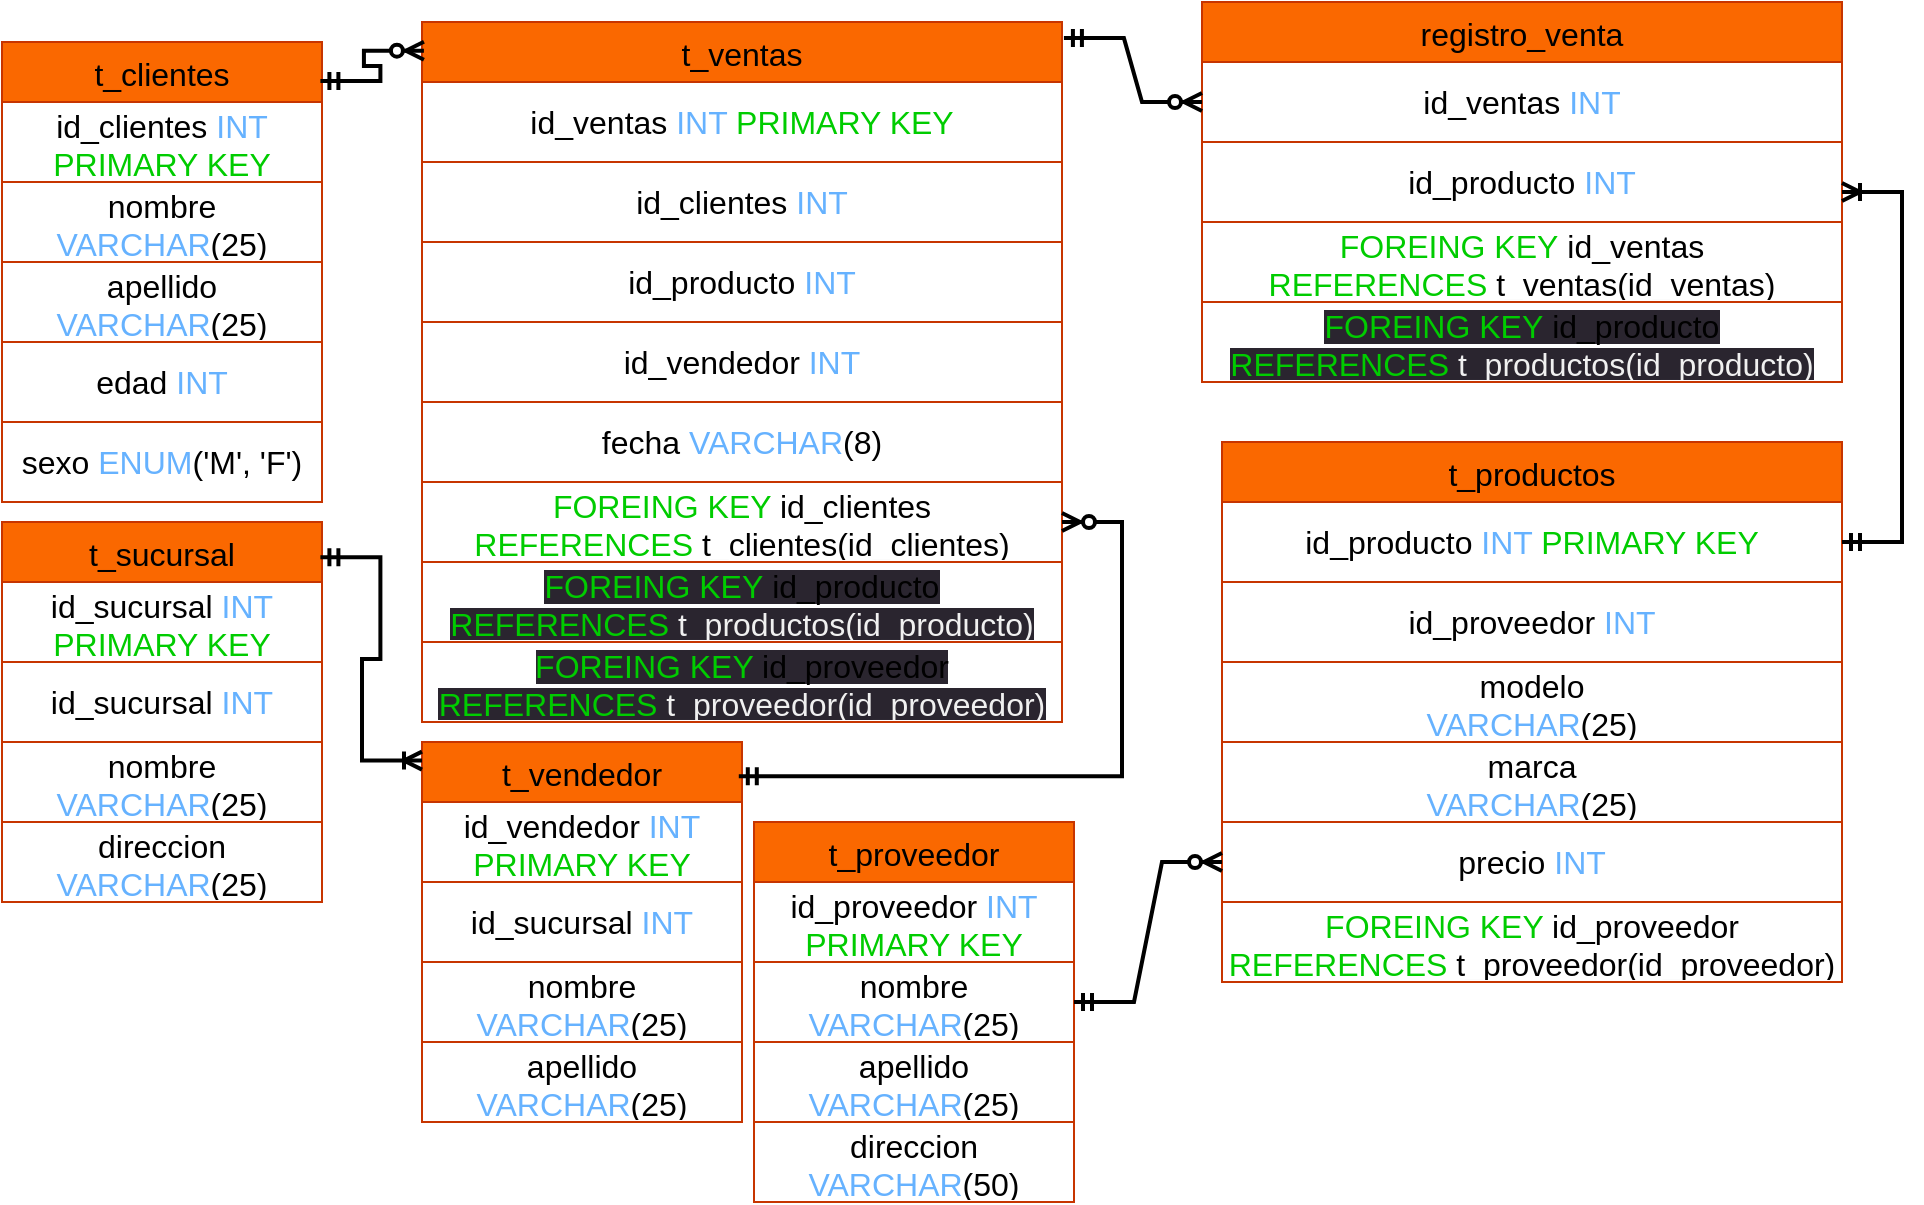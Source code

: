 <mxfile version="21.6.5" type="device">
  <diagram id="C5RBs43oDa-KdzZeNtuy" name="Page-1">
    <mxGraphModel dx="1581" dy="668" grid="1" gridSize="10" guides="1" tooltips="1" connect="1" arrows="1" fold="1" page="1" pageScale="1" pageWidth="827" pageHeight="1169" math="0" shadow="0">
      <root>
        <mxCell id="WIyWlLk6GJQsqaUBKTNV-0" />
        <mxCell id="WIyWlLk6GJQsqaUBKTNV-1" parent="WIyWlLk6GJQsqaUBKTNV-0" />
        <mxCell id="FFG-9zu-kIKW7vbASVf5-0" value="t_clientes" style="shape=table;startSize=30;container=1;collapsible=0;childLayout=tableLayout;fontSize=16;fillColor=#fa6800;fontColor=#000000;strokeColor=#C73500;fillStyle=auto;" parent="WIyWlLk6GJQsqaUBKTNV-1" vertex="1">
          <mxGeometry x="380" y="80" width="160" height="230" as="geometry" />
        </mxCell>
        <mxCell id="FFG-9zu-kIKW7vbASVf5-1" value="" style="shape=tableRow;horizontal=0;startSize=0;swimlaneHead=0;swimlaneBody=0;strokeColor=inherit;top=0;left=0;bottom=0;right=0;collapsible=0;dropTarget=0;fillColor=none;points=[[0,0.5],[1,0.5]];portConstraint=eastwest;fontSize=16;" parent="FFG-9zu-kIKW7vbASVf5-0" vertex="1">
          <mxGeometry y="30" width="160" height="40" as="geometry" />
        </mxCell>
        <mxCell id="FFG-9zu-kIKW7vbASVf5-2" value="id_clientes &lt;font color=&quot;#66b2ff&quot;&gt;INT &lt;/font&gt;&lt;font color=&quot;#00cc00&quot;&gt;PRIMARY KEY&lt;/font&gt;" style="shape=partialRectangle;html=1;whiteSpace=wrap;connectable=0;strokeColor=inherit;overflow=hidden;fillColor=none;top=0;left=0;bottom=0;right=0;pointerEvents=1;fontSize=16;" parent="FFG-9zu-kIKW7vbASVf5-1" vertex="1">
          <mxGeometry width="160" height="40" as="geometry">
            <mxRectangle width="160" height="40" as="alternateBounds" />
          </mxGeometry>
        </mxCell>
        <mxCell id="FFG-9zu-kIKW7vbASVf5-3" value="" style="shape=tableRow;horizontal=0;startSize=0;swimlaneHead=0;swimlaneBody=0;strokeColor=inherit;top=0;left=0;bottom=0;right=0;collapsible=0;dropTarget=0;fillColor=none;points=[[0,0.5],[1,0.5]];portConstraint=eastwest;fontSize=16;" parent="FFG-9zu-kIKW7vbASVf5-0" vertex="1">
          <mxGeometry y="70" width="160" height="40" as="geometry" />
        </mxCell>
        <mxCell id="FFG-9zu-kIKW7vbASVf5-4" value="nombre&lt;font color=&quot;#66b2ff&quot;&gt; VARCHAR&lt;/font&gt;(25)" style="shape=partialRectangle;html=1;whiteSpace=wrap;connectable=0;strokeColor=inherit;overflow=hidden;fillColor=none;top=0;left=0;bottom=0;right=0;pointerEvents=1;fontSize=16;" parent="FFG-9zu-kIKW7vbASVf5-3" vertex="1">
          <mxGeometry width="160" height="40" as="geometry">
            <mxRectangle width="160" height="40" as="alternateBounds" />
          </mxGeometry>
        </mxCell>
        <mxCell id="FFG-9zu-kIKW7vbASVf5-5" value="" style="shape=tableRow;horizontal=0;startSize=0;swimlaneHead=0;swimlaneBody=0;strokeColor=inherit;top=0;left=0;bottom=0;right=0;collapsible=0;dropTarget=0;fillColor=none;points=[[0,0.5],[1,0.5]];portConstraint=eastwest;fontSize=16;" parent="FFG-9zu-kIKW7vbASVf5-0" vertex="1">
          <mxGeometry y="110" width="160" height="40" as="geometry" />
        </mxCell>
        <mxCell id="FFG-9zu-kIKW7vbASVf5-6" value="apellido&lt;font color=&quot;#66b2ff&quot;&gt; VARCHAR&lt;/font&gt;(25)" style="shape=partialRectangle;html=1;whiteSpace=wrap;connectable=0;strokeColor=inherit;overflow=hidden;fillColor=none;top=0;left=0;bottom=0;right=0;pointerEvents=1;fontSize=16;" parent="FFG-9zu-kIKW7vbASVf5-5" vertex="1">
          <mxGeometry width="160" height="40" as="geometry">
            <mxRectangle width="160" height="40" as="alternateBounds" />
          </mxGeometry>
        </mxCell>
        <mxCell id="FFG-9zu-kIKW7vbASVf5-7" value="" style="shape=tableRow;horizontal=0;startSize=0;swimlaneHead=0;swimlaneBody=0;strokeColor=inherit;top=0;left=0;bottom=0;right=0;collapsible=0;dropTarget=0;fillColor=none;points=[[0,0.5],[1,0.5]];portConstraint=eastwest;fontSize=16;" parent="FFG-9zu-kIKW7vbASVf5-0" vertex="1">
          <mxGeometry y="150" width="160" height="40" as="geometry" />
        </mxCell>
        <mxCell id="FFG-9zu-kIKW7vbASVf5-8" value="edad&amp;nbsp;&lt;font color=&quot;#66b2ff&quot;&gt;INT&lt;/font&gt;" style="shape=partialRectangle;html=1;whiteSpace=wrap;connectable=0;strokeColor=inherit;overflow=hidden;fillColor=none;top=0;left=0;bottom=0;right=0;pointerEvents=1;fontSize=16;" parent="FFG-9zu-kIKW7vbASVf5-7" vertex="1">
          <mxGeometry width="160" height="40" as="geometry">
            <mxRectangle width="160" height="40" as="alternateBounds" />
          </mxGeometry>
        </mxCell>
        <mxCell id="FFG-9zu-kIKW7vbASVf5-9" value="" style="shape=tableRow;horizontal=0;startSize=0;swimlaneHead=0;swimlaneBody=0;strokeColor=inherit;top=0;left=0;bottom=0;right=0;collapsible=0;dropTarget=0;fillColor=none;points=[[0,0.5],[1,0.5]];portConstraint=eastwest;fontSize=16;" parent="FFG-9zu-kIKW7vbASVf5-0" vertex="1">
          <mxGeometry y="190" width="160" height="40" as="geometry" />
        </mxCell>
        <mxCell id="FFG-9zu-kIKW7vbASVf5-10" value="sexo &lt;font color=&quot;#66b2ff&quot;&gt;ENUM&lt;/font&gt;(&#39;M&#39;, &#39;F&#39;)" style="shape=partialRectangle;html=1;whiteSpace=wrap;connectable=0;strokeColor=inherit;overflow=hidden;fillColor=none;top=0;left=0;bottom=0;right=0;pointerEvents=1;fontSize=16;" parent="FFG-9zu-kIKW7vbASVf5-9" vertex="1">
          <mxGeometry width="160" height="40" as="geometry">
            <mxRectangle width="160" height="40" as="alternateBounds" />
          </mxGeometry>
        </mxCell>
        <mxCell id="FkH5a6LWqCC0ysjMdOOF-0" value="t_ventas" style="shape=table;startSize=30;container=1;collapsible=0;childLayout=tableLayout;fontSize=16;fillColor=#fa6800;fontColor=#000000;strokeColor=#C73500;fillStyle=auto;" vertex="1" parent="WIyWlLk6GJQsqaUBKTNV-1">
          <mxGeometry x="590" y="70" width="320" height="350" as="geometry" />
        </mxCell>
        <mxCell id="FkH5a6LWqCC0ysjMdOOF-1" value="" style="shape=tableRow;horizontal=0;startSize=0;swimlaneHead=0;swimlaneBody=0;strokeColor=inherit;top=0;left=0;bottom=0;right=0;collapsible=0;dropTarget=0;fillColor=none;points=[[0,0.5],[1,0.5]];portConstraint=eastwest;fontSize=16;" vertex="1" parent="FkH5a6LWqCC0ysjMdOOF-0">
          <mxGeometry y="30" width="320" height="40" as="geometry" />
        </mxCell>
        <mxCell id="FkH5a6LWqCC0ysjMdOOF-2" value="id_ventas&amp;nbsp;&lt;font color=&quot;#66b2ff&quot;&gt;INT &lt;/font&gt;&lt;font color=&quot;#00cc00&quot;&gt;PRIMARY KEY&lt;/font&gt;" style="shape=partialRectangle;html=1;whiteSpace=wrap;connectable=0;strokeColor=inherit;overflow=hidden;fillColor=none;top=0;left=0;bottom=0;right=0;pointerEvents=1;fontSize=16;" vertex="1" parent="FkH5a6LWqCC0ysjMdOOF-1">
          <mxGeometry width="320" height="40" as="geometry">
            <mxRectangle width="320" height="40" as="alternateBounds" />
          </mxGeometry>
        </mxCell>
        <mxCell id="FkH5a6LWqCC0ysjMdOOF-3" value="" style="shape=tableRow;horizontal=0;startSize=0;swimlaneHead=0;swimlaneBody=0;strokeColor=inherit;top=0;left=0;bottom=0;right=0;collapsible=0;dropTarget=0;fillColor=none;points=[[0,0.5],[1,0.5]];portConstraint=eastwest;fontSize=16;" vertex="1" parent="FkH5a6LWqCC0ysjMdOOF-0">
          <mxGeometry y="70" width="320" height="40" as="geometry" />
        </mxCell>
        <mxCell id="FkH5a6LWqCC0ysjMdOOF-4" value="id_clientes&amp;nbsp;&lt;font color=&quot;#66b2ff&quot;&gt;INT&lt;/font&gt;" style="shape=partialRectangle;html=1;whiteSpace=wrap;connectable=0;strokeColor=inherit;overflow=hidden;fillColor=none;top=0;left=0;bottom=0;right=0;pointerEvents=1;fontSize=16;" vertex="1" parent="FkH5a6LWqCC0ysjMdOOF-3">
          <mxGeometry width="320" height="40" as="geometry">
            <mxRectangle width="320" height="40" as="alternateBounds" />
          </mxGeometry>
        </mxCell>
        <mxCell id="FkH5a6LWqCC0ysjMdOOF-5" value="" style="shape=tableRow;horizontal=0;startSize=0;swimlaneHead=0;swimlaneBody=0;strokeColor=inherit;top=0;left=0;bottom=0;right=0;collapsible=0;dropTarget=0;fillColor=none;points=[[0,0.5],[1,0.5]];portConstraint=eastwest;fontSize=16;" vertex="1" parent="FkH5a6LWqCC0ysjMdOOF-0">
          <mxGeometry y="110" width="320" height="40" as="geometry" />
        </mxCell>
        <mxCell id="FkH5a6LWqCC0ysjMdOOF-6" value="id_producto&amp;nbsp;&lt;font color=&quot;#66b2ff&quot;&gt;INT&lt;/font&gt;" style="shape=partialRectangle;html=1;whiteSpace=wrap;connectable=0;strokeColor=inherit;overflow=hidden;fillColor=none;top=0;left=0;bottom=0;right=0;pointerEvents=1;fontSize=16;" vertex="1" parent="FkH5a6LWqCC0ysjMdOOF-5">
          <mxGeometry width="320" height="40" as="geometry">
            <mxRectangle width="320" height="40" as="alternateBounds" />
          </mxGeometry>
        </mxCell>
        <mxCell id="FkH5a6LWqCC0ysjMdOOF-7" value="" style="shape=tableRow;horizontal=0;startSize=0;swimlaneHead=0;swimlaneBody=0;strokeColor=inherit;top=0;left=0;bottom=0;right=0;collapsible=0;dropTarget=0;fillColor=none;points=[[0,0.5],[1,0.5]];portConstraint=eastwest;fontSize=16;" vertex="1" parent="FkH5a6LWqCC0ysjMdOOF-0">
          <mxGeometry y="150" width="320" height="40" as="geometry" />
        </mxCell>
        <mxCell id="FkH5a6LWqCC0ysjMdOOF-8" value="id_vendedor&amp;nbsp;&lt;font color=&quot;#66b2ff&quot;&gt;INT&lt;/font&gt;" style="shape=partialRectangle;html=1;whiteSpace=wrap;connectable=0;strokeColor=inherit;overflow=hidden;fillColor=none;top=0;left=0;bottom=0;right=0;pointerEvents=1;fontSize=16;" vertex="1" parent="FkH5a6LWqCC0ysjMdOOF-7">
          <mxGeometry width="320" height="40" as="geometry">
            <mxRectangle width="320" height="40" as="alternateBounds" />
          </mxGeometry>
        </mxCell>
        <mxCell id="FkH5a6LWqCC0ysjMdOOF-9" value="" style="shape=tableRow;horizontal=0;startSize=0;swimlaneHead=0;swimlaneBody=0;strokeColor=inherit;top=0;left=0;bottom=0;right=0;collapsible=0;dropTarget=0;fillColor=none;points=[[0,0.5],[1,0.5]];portConstraint=eastwest;fontSize=16;" vertex="1" parent="FkH5a6LWqCC0ysjMdOOF-0">
          <mxGeometry y="190" width="320" height="40" as="geometry" />
        </mxCell>
        <mxCell id="FkH5a6LWqCC0ysjMdOOF-10" value="fecha &lt;font color=&quot;#66b2ff&quot;&gt;VARCHAR&lt;/font&gt;(8)" style="shape=partialRectangle;html=1;whiteSpace=wrap;connectable=0;strokeColor=inherit;overflow=hidden;fillColor=none;top=0;left=0;bottom=0;right=0;pointerEvents=1;fontSize=16;" vertex="1" parent="FkH5a6LWqCC0ysjMdOOF-9">
          <mxGeometry width="320" height="40" as="geometry">
            <mxRectangle width="320" height="40" as="alternateBounds" />
          </mxGeometry>
        </mxCell>
        <mxCell id="FkH5a6LWqCC0ysjMdOOF-39" style="shape=tableRow;horizontal=0;startSize=0;swimlaneHead=0;swimlaneBody=0;strokeColor=inherit;top=0;left=0;bottom=0;right=0;collapsible=0;dropTarget=0;fillColor=none;points=[[0,0.5],[1,0.5]];portConstraint=eastwest;fontSize=16;" vertex="1" parent="FkH5a6LWqCC0ysjMdOOF-0">
          <mxGeometry y="230" width="320" height="40" as="geometry" />
        </mxCell>
        <mxCell id="FkH5a6LWqCC0ysjMdOOF-40" value="&lt;font color=&quot;#00cc00&quot;&gt;FOREING KEY&lt;/font&gt; id_clientes&lt;br&gt;&lt;font color=&quot;#00cc00&quot;&gt;REFERENCES&lt;/font&gt; t_clientes(id_clientes)&lt;br&gt;&amp;nbsp;" style="shape=partialRectangle;html=1;whiteSpace=wrap;connectable=0;strokeColor=inherit;overflow=hidden;fillColor=none;top=0;left=0;bottom=0;right=0;pointerEvents=1;fontSize=16;" vertex="1" parent="FkH5a6LWqCC0ysjMdOOF-39">
          <mxGeometry width="320" height="40" as="geometry">
            <mxRectangle width="320" height="40" as="alternateBounds" />
          </mxGeometry>
        </mxCell>
        <mxCell id="FkH5a6LWqCC0ysjMdOOF-37" style="shape=tableRow;horizontal=0;startSize=0;swimlaneHead=0;swimlaneBody=0;strokeColor=inherit;top=0;left=0;bottom=0;right=0;collapsible=0;dropTarget=0;fillColor=none;points=[[0,0.5],[1,0.5]];portConstraint=eastwest;fontSize=16;" vertex="1" parent="FkH5a6LWqCC0ysjMdOOF-0">
          <mxGeometry y="270" width="320" height="40" as="geometry" />
        </mxCell>
        <mxCell id="FkH5a6LWqCC0ysjMdOOF-38" value="&lt;span style=&quot;font-family: Helvetica; font-size: 16px; font-style: normal; font-variant-ligatures: normal; font-variant-caps: normal; font-weight: 400; letter-spacing: normal; orphans: 2; text-align: center; text-indent: 0px; text-transform: none; widows: 2; word-spacing: 0px; -webkit-text-stroke-width: 0px; background-color: rgb(42, 37, 47); text-decoration-thickness: initial; text-decoration-style: initial; text-decoration-color: initial; float: none; display: inline !important;&quot;&gt;&lt;font color=&quot;#00cc00&quot;&gt;FOREING KEY&amp;nbsp;&lt;/font&gt;&lt;/span&gt;&lt;span style=&quot;font-family: Helvetica; font-size: 16px; font-style: normal; font-variant-ligatures: normal; font-variant-caps: normal; font-weight: 400; letter-spacing: normal; orphans: 2; text-align: center; text-indent: 0px; text-transform: none; widows: 2; word-spacing: 0px; -webkit-text-stroke-width: 0px; background-color: rgb(42, 37, 47); text-decoration-thickness: initial; text-decoration-style: initial; text-decoration-color: initial; float: none; display: inline !important;&quot;&gt;id_producto&lt;br&gt;&lt;/span&gt;&lt;span style=&quot;font-family: Helvetica; font-size: 16px; font-style: normal; font-variant-ligatures: normal; font-variant-caps: normal; font-weight: 400; letter-spacing: normal; orphans: 2; text-align: center; text-indent: 0px; text-transform: none; widows: 2; word-spacing: 0px; -webkit-text-stroke-width: 0px; background-color: rgb(42, 37, 47); text-decoration-thickness: initial; text-decoration-style: initial; text-decoration-color: initial; float: none; display: inline !important;&quot;&gt;&lt;font color=&quot;#00cc00&quot;&gt;REFERENCES&lt;/font&gt;&lt;/span&gt;&lt;span style=&quot;color: rgb(240, 240, 240); font-family: Helvetica; font-size: 16px; font-style: normal; font-variant-ligatures: normal; font-variant-caps: normal; font-weight: 400; letter-spacing: normal; orphans: 2; text-align: center; text-indent: 0px; text-transform: none; widows: 2; word-spacing: 0px; -webkit-text-stroke-width: 0px; background-color: rgb(42, 37, 47); text-decoration-thickness: initial; text-decoration-style: initial; text-decoration-color: initial; float: none; display: inline !important;&quot;&gt; t_productos(id_producto)&lt;/span&gt;" style="shape=partialRectangle;html=1;whiteSpace=wrap;connectable=0;strokeColor=inherit;overflow=hidden;fillColor=none;top=0;left=0;bottom=0;right=0;pointerEvents=1;fontSize=16;" vertex="1" parent="FkH5a6LWqCC0ysjMdOOF-37">
          <mxGeometry width="320" height="40" as="geometry">
            <mxRectangle width="320" height="40" as="alternateBounds" />
          </mxGeometry>
        </mxCell>
        <mxCell id="FkH5a6LWqCC0ysjMdOOF-35" style="shape=tableRow;horizontal=0;startSize=0;swimlaneHead=0;swimlaneBody=0;strokeColor=inherit;top=0;left=0;bottom=0;right=0;collapsible=0;dropTarget=0;fillColor=none;points=[[0,0.5],[1,0.5]];portConstraint=eastwest;fontSize=16;" vertex="1" parent="FkH5a6LWqCC0ysjMdOOF-0">
          <mxGeometry y="310" width="320" height="40" as="geometry" />
        </mxCell>
        <mxCell id="FkH5a6LWqCC0ysjMdOOF-36" value="&lt;span style=&quot;font-family: Helvetica; font-size: 16px; font-style: normal; font-variant-ligatures: normal; font-variant-caps: normal; font-weight: 400; letter-spacing: normal; orphans: 2; text-align: center; text-indent: 0px; text-transform: none; widows: 2; word-spacing: 0px; -webkit-text-stroke-width: 0px; background-color: rgb(42, 37, 47); text-decoration-thickness: initial; text-decoration-style: initial; text-decoration-color: initial; float: none; display: inline !important;&quot;&gt;&lt;font color=&quot;#00cc00&quot;&gt;FOREING KEY&lt;/font&gt;&lt;/span&gt;&lt;span style=&quot;font-family: Helvetica; font-size: 16px; font-style: normal; font-variant-ligatures: normal; font-variant-caps: normal; font-weight: 400; letter-spacing: normal; orphans: 2; text-align: center; text-indent: 0px; text-transform: none; widows: 2; word-spacing: 0px; -webkit-text-stroke-width: 0px; background-color: rgb(42, 37, 47); text-decoration-thickness: initial; text-decoration-style: initial; text-decoration-color: initial; float: none; display: inline !important;&quot;&gt; id_proveedor&lt;br&gt;&lt;/span&gt;&lt;span style=&quot;font-family: Helvetica; font-size: 16px; font-style: normal; font-variant-ligatures: normal; font-variant-caps: normal; font-weight: 400; letter-spacing: normal; orphans: 2; text-align: center; text-indent: 0px; text-transform: none; widows: 2; word-spacing: 0px; -webkit-text-stroke-width: 0px; background-color: rgb(42, 37, 47); text-decoration-thickness: initial; text-decoration-style: initial; text-decoration-color: initial; float: none; display: inline !important;&quot;&gt;&lt;font color=&quot;#00cc00&quot;&gt;REFERENCES&lt;/font&gt;&lt;/span&gt;&lt;span style=&quot;color: rgb(240, 240, 240); font-family: Helvetica; font-size: 16px; font-style: normal; font-variant-ligatures: normal; font-variant-caps: normal; font-weight: 400; letter-spacing: normal; orphans: 2; text-align: center; text-indent: 0px; text-transform: none; widows: 2; word-spacing: 0px; -webkit-text-stroke-width: 0px; background-color: rgb(42, 37, 47); text-decoration-thickness: initial; text-decoration-style: initial; text-decoration-color: initial; float: none; display: inline !important;&quot;&gt; t_proveedor(id_proveedor)&lt;/span&gt;" style="shape=partialRectangle;html=1;whiteSpace=wrap;connectable=0;strokeColor=inherit;overflow=hidden;fillColor=none;top=0;left=0;bottom=0;right=0;pointerEvents=1;fontSize=16;" vertex="1" parent="FkH5a6LWqCC0ysjMdOOF-35">
          <mxGeometry width="320" height="40" as="geometry">
            <mxRectangle width="320" height="40" as="alternateBounds" />
          </mxGeometry>
        </mxCell>
        <mxCell id="FkH5a6LWqCC0ysjMdOOF-22" value="t_productos" style="shape=table;startSize=30;container=1;collapsible=0;childLayout=tableLayout;fontSize=16;fillColor=#fa6800;fontColor=#000000;strokeColor=#C73500;fillStyle=auto;" vertex="1" parent="WIyWlLk6GJQsqaUBKTNV-1">
          <mxGeometry x="990" y="280" width="310" height="270" as="geometry" />
        </mxCell>
        <mxCell id="FkH5a6LWqCC0ysjMdOOF-23" value="" style="shape=tableRow;horizontal=0;startSize=0;swimlaneHead=0;swimlaneBody=0;strokeColor=inherit;top=0;left=0;bottom=0;right=0;collapsible=0;dropTarget=0;fillColor=none;points=[[0,0.5],[1,0.5]];portConstraint=eastwest;fontSize=16;" vertex="1" parent="FkH5a6LWqCC0ysjMdOOF-22">
          <mxGeometry y="30" width="310" height="40" as="geometry" />
        </mxCell>
        <mxCell id="FkH5a6LWqCC0ysjMdOOF-24" value="id_producto&amp;nbsp;&lt;font color=&quot;#66b2ff&quot;&gt;INT &lt;/font&gt;&lt;font color=&quot;#00cc00&quot;&gt;PRIMARY KEY&lt;/font&gt;" style="shape=partialRectangle;html=1;whiteSpace=wrap;connectable=0;strokeColor=inherit;overflow=hidden;fillColor=none;top=0;left=0;bottom=0;right=0;pointerEvents=1;fontSize=16;" vertex="1" parent="FkH5a6LWqCC0ysjMdOOF-23">
          <mxGeometry width="310" height="40" as="geometry">
            <mxRectangle width="310" height="40" as="alternateBounds" />
          </mxGeometry>
        </mxCell>
        <mxCell id="FkH5a6LWqCC0ysjMdOOF-33" style="shape=tableRow;horizontal=0;startSize=0;swimlaneHead=0;swimlaneBody=0;strokeColor=inherit;top=0;left=0;bottom=0;right=0;collapsible=0;dropTarget=0;fillColor=none;points=[[0,0.5],[1,0.5]];portConstraint=eastwest;fontSize=16;" vertex="1" parent="FkH5a6LWqCC0ysjMdOOF-22">
          <mxGeometry y="70" width="310" height="40" as="geometry" />
        </mxCell>
        <mxCell id="FkH5a6LWqCC0ysjMdOOF-34" value="id_proveedor &lt;font color=&quot;#66b2ff&quot;&gt;INT&lt;/font&gt;" style="shape=partialRectangle;html=1;whiteSpace=wrap;connectable=0;strokeColor=inherit;overflow=hidden;fillColor=none;top=0;left=0;bottom=0;right=0;pointerEvents=1;fontSize=16;" vertex="1" parent="FkH5a6LWqCC0ysjMdOOF-33">
          <mxGeometry width="310" height="40" as="geometry">
            <mxRectangle width="310" height="40" as="alternateBounds" />
          </mxGeometry>
        </mxCell>
        <mxCell id="FkH5a6LWqCC0ysjMdOOF-25" value="" style="shape=tableRow;horizontal=0;startSize=0;swimlaneHead=0;swimlaneBody=0;strokeColor=inherit;top=0;left=0;bottom=0;right=0;collapsible=0;dropTarget=0;fillColor=none;points=[[0,0.5],[1,0.5]];portConstraint=eastwest;fontSize=16;" vertex="1" parent="FkH5a6LWqCC0ysjMdOOF-22">
          <mxGeometry y="110" width="310" height="40" as="geometry" />
        </mxCell>
        <mxCell id="FkH5a6LWqCC0ysjMdOOF-26" value="modelo&lt;br&gt;&lt;font color=&quot;#66b2ff&quot;&gt;VARCHAR&lt;/font&gt;(25)" style="shape=partialRectangle;html=1;whiteSpace=wrap;connectable=0;strokeColor=inherit;overflow=hidden;fillColor=none;top=0;left=0;bottom=0;right=0;pointerEvents=1;fontSize=16;" vertex="1" parent="FkH5a6LWqCC0ysjMdOOF-25">
          <mxGeometry width="310" height="40" as="geometry">
            <mxRectangle width="310" height="40" as="alternateBounds" />
          </mxGeometry>
        </mxCell>
        <mxCell id="FkH5a6LWqCC0ysjMdOOF-27" value="" style="shape=tableRow;horizontal=0;startSize=0;swimlaneHead=0;swimlaneBody=0;strokeColor=inherit;top=0;left=0;bottom=0;right=0;collapsible=0;dropTarget=0;fillColor=none;points=[[0,0.5],[1,0.5]];portConstraint=eastwest;fontSize=16;" vertex="1" parent="FkH5a6LWqCC0ysjMdOOF-22">
          <mxGeometry y="150" width="310" height="40" as="geometry" />
        </mxCell>
        <mxCell id="FkH5a6LWqCC0ysjMdOOF-28" value="marca&lt;br&gt;&lt;font color=&quot;#66b2ff&quot;&gt;VARCHAR&lt;/font&gt;(25)" style="shape=partialRectangle;html=1;whiteSpace=wrap;connectable=0;strokeColor=inherit;overflow=hidden;fillColor=none;top=0;left=0;bottom=0;right=0;pointerEvents=1;fontSize=16;" vertex="1" parent="FkH5a6LWqCC0ysjMdOOF-27">
          <mxGeometry width="310" height="40" as="geometry">
            <mxRectangle width="310" height="40" as="alternateBounds" />
          </mxGeometry>
        </mxCell>
        <mxCell id="FkH5a6LWqCC0ysjMdOOF-29" value="" style="shape=tableRow;horizontal=0;startSize=0;swimlaneHead=0;swimlaneBody=0;strokeColor=inherit;top=0;left=0;bottom=0;right=0;collapsible=0;dropTarget=0;fillColor=none;points=[[0,0.5],[1,0.5]];portConstraint=eastwest;fontSize=16;" vertex="1" parent="FkH5a6LWqCC0ysjMdOOF-22">
          <mxGeometry y="190" width="310" height="40" as="geometry" />
        </mxCell>
        <mxCell id="FkH5a6LWqCC0ysjMdOOF-30" value="precio&amp;nbsp;&lt;font color=&quot;#66b2ff&quot;&gt;INT&lt;/font&gt;" style="shape=partialRectangle;html=1;whiteSpace=wrap;connectable=0;strokeColor=inherit;overflow=hidden;fillColor=none;top=0;left=0;bottom=0;right=0;pointerEvents=1;fontSize=16;" vertex="1" parent="FkH5a6LWqCC0ysjMdOOF-29">
          <mxGeometry width="310" height="40" as="geometry">
            <mxRectangle width="310" height="40" as="alternateBounds" />
          </mxGeometry>
        </mxCell>
        <mxCell id="FkH5a6LWqCC0ysjMdOOF-42" style="shape=tableRow;horizontal=0;startSize=0;swimlaneHead=0;swimlaneBody=0;strokeColor=inherit;top=0;left=0;bottom=0;right=0;collapsible=0;dropTarget=0;fillColor=none;points=[[0,0.5],[1,0.5]];portConstraint=eastwest;fontSize=16;" vertex="1" parent="FkH5a6LWqCC0ysjMdOOF-22">
          <mxGeometry y="230" width="310" height="40" as="geometry" />
        </mxCell>
        <mxCell id="FkH5a6LWqCC0ysjMdOOF-43" value="&lt;font color=&quot;#00cc00&quot;&gt;FOREING KEY&lt;/font&gt; id_proveedor &lt;font color=&quot;#00cc00&quot;&gt;REFERENCES&lt;/font&gt; t_proveedor(id_proveedor)" style="shape=partialRectangle;html=1;whiteSpace=wrap;connectable=0;strokeColor=inherit;overflow=hidden;fillColor=none;top=0;left=0;bottom=0;right=0;pointerEvents=1;fontSize=16;" vertex="1" parent="FkH5a6LWqCC0ysjMdOOF-42">
          <mxGeometry width="310" height="40" as="geometry">
            <mxRectangle width="310" height="40" as="alternateBounds" />
          </mxGeometry>
        </mxCell>
        <mxCell id="FkH5a6LWqCC0ysjMdOOF-44" value="t_proveedor" style="shape=table;startSize=30;container=1;collapsible=0;childLayout=tableLayout;fontSize=16;fillColor=#fa6800;fontColor=#000000;strokeColor=#C73500;fillStyle=auto;" vertex="1" parent="WIyWlLk6GJQsqaUBKTNV-1">
          <mxGeometry x="756" y="470" width="160" height="190" as="geometry" />
        </mxCell>
        <mxCell id="FkH5a6LWqCC0ysjMdOOF-45" value="" style="shape=tableRow;horizontal=0;startSize=0;swimlaneHead=0;swimlaneBody=0;strokeColor=inherit;top=0;left=0;bottom=0;right=0;collapsible=0;dropTarget=0;fillColor=none;points=[[0,0.5],[1,0.5]];portConstraint=eastwest;fontSize=16;" vertex="1" parent="FkH5a6LWqCC0ysjMdOOF-44">
          <mxGeometry y="30" width="160" height="40" as="geometry" />
        </mxCell>
        <mxCell id="FkH5a6LWqCC0ysjMdOOF-46" value="id_proveedor&amp;nbsp;&lt;font color=&quot;#66b2ff&quot;&gt;INT &lt;/font&gt;&lt;font color=&quot;#00cc00&quot;&gt;PRIMARY KEY&lt;/font&gt;" style="shape=partialRectangle;html=1;whiteSpace=wrap;connectable=0;strokeColor=inherit;overflow=hidden;fillColor=none;top=0;left=0;bottom=0;right=0;pointerEvents=1;fontSize=16;" vertex="1" parent="FkH5a6LWqCC0ysjMdOOF-45">
          <mxGeometry width="160" height="40" as="geometry">
            <mxRectangle width="160" height="40" as="alternateBounds" />
          </mxGeometry>
        </mxCell>
        <mxCell id="FkH5a6LWqCC0ysjMdOOF-47" value="" style="shape=tableRow;horizontal=0;startSize=0;swimlaneHead=0;swimlaneBody=0;strokeColor=inherit;top=0;left=0;bottom=0;right=0;collapsible=0;dropTarget=0;fillColor=none;points=[[0,0.5],[1,0.5]];portConstraint=eastwest;fontSize=16;" vertex="1" parent="FkH5a6LWqCC0ysjMdOOF-44">
          <mxGeometry y="70" width="160" height="40" as="geometry" />
        </mxCell>
        <mxCell id="FkH5a6LWqCC0ysjMdOOF-48" value="nombre&lt;font color=&quot;#66b2ff&quot;&gt; VARCHAR&lt;/font&gt;(25)" style="shape=partialRectangle;html=1;whiteSpace=wrap;connectable=0;strokeColor=inherit;overflow=hidden;fillColor=none;top=0;left=0;bottom=0;right=0;pointerEvents=1;fontSize=16;" vertex="1" parent="FkH5a6LWqCC0ysjMdOOF-47">
          <mxGeometry width="160" height="40" as="geometry">
            <mxRectangle width="160" height="40" as="alternateBounds" />
          </mxGeometry>
        </mxCell>
        <mxCell id="FkH5a6LWqCC0ysjMdOOF-49" value="" style="shape=tableRow;horizontal=0;startSize=0;swimlaneHead=0;swimlaneBody=0;strokeColor=inherit;top=0;left=0;bottom=0;right=0;collapsible=0;dropTarget=0;fillColor=none;points=[[0,0.5],[1,0.5]];portConstraint=eastwest;fontSize=16;" vertex="1" parent="FkH5a6LWqCC0ysjMdOOF-44">
          <mxGeometry y="110" width="160" height="40" as="geometry" />
        </mxCell>
        <mxCell id="FkH5a6LWqCC0ysjMdOOF-50" value="apellido&lt;font color=&quot;#66b2ff&quot;&gt; VARCHAR&lt;/font&gt;(25)" style="shape=partialRectangle;html=1;whiteSpace=wrap;connectable=0;strokeColor=inherit;overflow=hidden;fillColor=none;top=0;left=0;bottom=0;right=0;pointerEvents=1;fontSize=16;" vertex="1" parent="FkH5a6LWqCC0ysjMdOOF-49">
          <mxGeometry width="160" height="40" as="geometry">
            <mxRectangle width="160" height="40" as="alternateBounds" />
          </mxGeometry>
        </mxCell>
        <mxCell id="FkH5a6LWqCC0ysjMdOOF-51" value="" style="shape=tableRow;horizontal=0;startSize=0;swimlaneHead=0;swimlaneBody=0;strokeColor=inherit;top=0;left=0;bottom=0;right=0;collapsible=0;dropTarget=0;fillColor=none;points=[[0,0.5],[1,0.5]];portConstraint=eastwest;fontSize=16;" vertex="1" parent="FkH5a6LWqCC0ysjMdOOF-44">
          <mxGeometry y="150" width="160" height="40" as="geometry" />
        </mxCell>
        <mxCell id="FkH5a6LWqCC0ysjMdOOF-52" value="direccion &lt;font color=&quot;#66b2ff&quot;&gt;VARCHAR&lt;/font&gt;(50)" style="shape=partialRectangle;html=1;whiteSpace=wrap;connectable=0;strokeColor=inherit;overflow=hidden;fillColor=none;top=0;left=0;bottom=0;right=0;pointerEvents=1;fontSize=16;" vertex="1" parent="FkH5a6LWqCC0ysjMdOOF-51">
          <mxGeometry width="160" height="40" as="geometry">
            <mxRectangle width="160" height="40" as="alternateBounds" />
          </mxGeometry>
        </mxCell>
        <mxCell id="FkH5a6LWqCC0ysjMdOOF-55" value="t_vendedor" style="shape=table;startSize=30;container=1;collapsible=0;childLayout=tableLayout;fontSize=16;fillColor=#fa6800;fontColor=#000000;strokeColor=#C73500;fillStyle=auto;" vertex="1" parent="WIyWlLk6GJQsqaUBKTNV-1">
          <mxGeometry x="590" y="430" width="160" height="190" as="geometry" />
        </mxCell>
        <mxCell id="FkH5a6LWqCC0ysjMdOOF-56" value="" style="shape=tableRow;horizontal=0;startSize=0;swimlaneHead=0;swimlaneBody=0;strokeColor=inherit;top=0;left=0;bottom=0;right=0;collapsible=0;dropTarget=0;fillColor=none;points=[[0,0.5],[1,0.5]];portConstraint=eastwest;fontSize=16;" vertex="1" parent="FkH5a6LWqCC0ysjMdOOF-55">
          <mxGeometry y="30" width="160" height="40" as="geometry" />
        </mxCell>
        <mxCell id="FkH5a6LWqCC0ysjMdOOF-57" value="id_vendedor&amp;nbsp;&lt;font color=&quot;#66b2ff&quot;&gt;INT &lt;/font&gt;&lt;font color=&quot;#00cc00&quot;&gt;PRIMARY KEY&lt;/font&gt;" style="shape=partialRectangle;html=1;whiteSpace=wrap;connectable=0;strokeColor=inherit;overflow=hidden;fillColor=none;top=0;left=0;bottom=0;right=0;pointerEvents=1;fontSize=16;" vertex="1" parent="FkH5a6LWqCC0ysjMdOOF-56">
          <mxGeometry width="160" height="40" as="geometry">
            <mxRectangle width="160" height="40" as="alternateBounds" />
          </mxGeometry>
        </mxCell>
        <mxCell id="FkH5a6LWqCC0ysjMdOOF-68" style="shape=tableRow;horizontal=0;startSize=0;swimlaneHead=0;swimlaneBody=0;strokeColor=inherit;top=0;left=0;bottom=0;right=0;collapsible=0;dropTarget=0;fillColor=none;points=[[0,0.5],[1,0.5]];portConstraint=eastwest;fontSize=16;" vertex="1" parent="FkH5a6LWqCC0ysjMdOOF-55">
          <mxGeometry y="70" width="160" height="40" as="geometry" />
        </mxCell>
        <mxCell id="FkH5a6LWqCC0ysjMdOOF-69" value="id_sucursal &lt;font color=&quot;#66b2ff&quot;&gt;INT&lt;/font&gt;" style="shape=partialRectangle;html=1;whiteSpace=wrap;connectable=0;strokeColor=inherit;overflow=hidden;fillColor=none;top=0;left=0;bottom=0;right=0;pointerEvents=1;fontSize=16;" vertex="1" parent="FkH5a6LWqCC0ysjMdOOF-68">
          <mxGeometry width="160" height="40" as="geometry">
            <mxRectangle width="160" height="40" as="alternateBounds" />
          </mxGeometry>
        </mxCell>
        <mxCell id="FkH5a6LWqCC0ysjMdOOF-58" value="" style="shape=tableRow;horizontal=0;startSize=0;swimlaneHead=0;swimlaneBody=0;strokeColor=inherit;top=0;left=0;bottom=0;right=0;collapsible=0;dropTarget=0;fillColor=none;points=[[0,0.5],[1,0.5]];portConstraint=eastwest;fontSize=16;" vertex="1" parent="FkH5a6LWqCC0ysjMdOOF-55">
          <mxGeometry y="110" width="160" height="40" as="geometry" />
        </mxCell>
        <mxCell id="FkH5a6LWqCC0ysjMdOOF-59" value="nombre&lt;font color=&quot;#66b2ff&quot;&gt; VARCHAR&lt;/font&gt;(25)" style="shape=partialRectangle;html=1;whiteSpace=wrap;connectable=0;strokeColor=inherit;overflow=hidden;fillColor=none;top=0;left=0;bottom=0;right=0;pointerEvents=1;fontSize=16;" vertex="1" parent="FkH5a6LWqCC0ysjMdOOF-58">
          <mxGeometry width="160" height="40" as="geometry">
            <mxRectangle width="160" height="40" as="alternateBounds" />
          </mxGeometry>
        </mxCell>
        <mxCell id="FkH5a6LWqCC0ysjMdOOF-60" value="" style="shape=tableRow;horizontal=0;startSize=0;swimlaneHead=0;swimlaneBody=0;strokeColor=inherit;top=0;left=0;bottom=0;right=0;collapsible=0;dropTarget=0;fillColor=none;points=[[0,0.5],[1,0.5]];portConstraint=eastwest;fontSize=16;" vertex="1" parent="FkH5a6LWqCC0ysjMdOOF-55">
          <mxGeometry y="150" width="160" height="40" as="geometry" />
        </mxCell>
        <mxCell id="FkH5a6LWqCC0ysjMdOOF-61" value="apellido&lt;font color=&quot;#66b2ff&quot;&gt; VARCHAR&lt;/font&gt;(25)" style="shape=partialRectangle;html=1;whiteSpace=wrap;connectable=0;strokeColor=inherit;overflow=hidden;fillColor=none;top=0;left=0;bottom=0;right=0;pointerEvents=1;fontSize=16;" vertex="1" parent="FkH5a6LWqCC0ysjMdOOF-60">
          <mxGeometry width="160" height="40" as="geometry">
            <mxRectangle width="160" height="40" as="alternateBounds" />
          </mxGeometry>
        </mxCell>
        <mxCell id="FkH5a6LWqCC0ysjMdOOF-70" value="t_sucursal" style="shape=table;startSize=30;container=1;collapsible=0;childLayout=tableLayout;fontSize=16;fillColor=#fa6800;fontColor=#000000;strokeColor=#C73500;fillStyle=auto;" vertex="1" parent="WIyWlLk6GJQsqaUBKTNV-1">
          <mxGeometry x="380" y="320" width="160" height="190" as="geometry" />
        </mxCell>
        <mxCell id="FkH5a6LWqCC0ysjMdOOF-71" value="" style="shape=tableRow;horizontal=0;startSize=0;swimlaneHead=0;swimlaneBody=0;strokeColor=inherit;top=0;left=0;bottom=0;right=0;collapsible=0;dropTarget=0;fillColor=none;points=[[0,0.5],[1,0.5]];portConstraint=eastwest;fontSize=16;" vertex="1" parent="FkH5a6LWqCC0ysjMdOOF-70">
          <mxGeometry y="30" width="160" height="40" as="geometry" />
        </mxCell>
        <mxCell id="FkH5a6LWqCC0ysjMdOOF-72" value="id_sucursal&amp;nbsp;&lt;font color=&quot;#66b2ff&quot;&gt;INT &lt;/font&gt;&lt;font color=&quot;#00cc00&quot;&gt;PRIMARY KEY&lt;/font&gt;" style="shape=partialRectangle;html=1;whiteSpace=wrap;connectable=0;strokeColor=inherit;overflow=hidden;fillColor=none;top=0;left=0;bottom=0;right=0;pointerEvents=1;fontSize=16;" vertex="1" parent="FkH5a6LWqCC0ysjMdOOF-71">
          <mxGeometry width="160" height="40" as="geometry">
            <mxRectangle width="160" height="40" as="alternateBounds" />
          </mxGeometry>
        </mxCell>
        <mxCell id="FkH5a6LWqCC0ysjMdOOF-73" style="shape=tableRow;horizontal=0;startSize=0;swimlaneHead=0;swimlaneBody=0;strokeColor=inherit;top=0;left=0;bottom=0;right=0;collapsible=0;dropTarget=0;fillColor=none;points=[[0,0.5],[1,0.5]];portConstraint=eastwest;fontSize=16;" vertex="1" parent="FkH5a6LWqCC0ysjMdOOF-70">
          <mxGeometry y="70" width="160" height="40" as="geometry" />
        </mxCell>
        <mxCell id="FkH5a6LWqCC0ysjMdOOF-74" value="id_sucursal &lt;font color=&quot;#66b2ff&quot;&gt;INT&lt;/font&gt;" style="shape=partialRectangle;html=1;whiteSpace=wrap;connectable=0;strokeColor=inherit;overflow=hidden;fillColor=none;top=0;left=0;bottom=0;right=0;pointerEvents=1;fontSize=16;" vertex="1" parent="FkH5a6LWqCC0ysjMdOOF-73">
          <mxGeometry width="160" height="40" as="geometry">
            <mxRectangle width="160" height="40" as="alternateBounds" />
          </mxGeometry>
        </mxCell>
        <mxCell id="FkH5a6LWqCC0ysjMdOOF-75" value="" style="shape=tableRow;horizontal=0;startSize=0;swimlaneHead=0;swimlaneBody=0;strokeColor=inherit;top=0;left=0;bottom=0;right=0;collapsible=0;dropTarget=0;fillColor=none;points=[[0,0.5],[1,0.5]];portConstraint=eastwest;fontSize=16;" vertex="1" parent="FkH5a6LWqCC0ysjMdOOF-70">
          <mxGeometry y="110" width="160" height="40" as="geometry" />
        </mxCell>
        <mxCell id="FkH5a6LWqCC0ysjMdOOF-76" value="nombre&lt;font color=&quot;#66b2ff&quot;&gt; VARCHAR&lt;/font&gt;(25)" style="shape=partialRectangle;html=1;whiteSpace=wrap;connectable=0;strokeColor=inherit;overflow=hidden;fillColor=none;top=0;left=0;bottom=0;right=0;pointerEvents=1;fontSize=16;" vertex="1" parent="FkH5a6LWqCC0ysjMdOOF-75">
          <mxGeometry width="160" height="40" as="geometry">
            <mxRectangle width="160" height="40" as="alternateBounds" />
          </mxGeometry>
        </mxCell>
        <mxCell id="FkH5a6LWqCC0ysjMdOOF-77" value="" style="shape=tableRow;horizontal=0;startSize=0;swimlaneHead=0;swimlaneBody=0;strokeColor=inherit;top=0;left=0;bottom=0;right=0;collapsible=0;dropTarget=0;fillColor=none;points=[[0,0.5],[1,0.5]];portConstraint=eastwest;fontSize=16;" vertex="1" parent="FkH5a6LWqCC0ysjMdOOF-70">
          <mxGeometry y="150" width="160" height="40" as="geometry" />
        </mxCell>
        <mxCell id="FkH5a6LWqCC0ysjMdOOF-78" value="direccion&lt;font color=&quot;#66b2ff&quot;&gt; VARCHAR&lt;/font&gt;(25)" style="shape=partialRectangle;html=1;whiteSpace=wrap;connectable=0;strokeColor=inherit;overflow=hidden;fillColor=none;top=0;left=0;bottom=0;right=0;pointerEvents=1;fontSize=16;" vertex="1" parent="FkH5a6LWqCC0ysjMdOOF-77">
          <mxGeometry width="160" height="40" as="geometry">
            <mxRectangle width="160" height="40" as="alternateBounds" />
          </mxGeometry>
        </mxCell>
        <mxCell id="FkH5a6LWqCC0ysjMdOOF-79" value="" style="edgeStyle=entityRelationEdgeStyle;fontSize=12;html=1;endArrow=ERzeroToMany;startArrow=ERmandOne;rounded=0;entryX=0.003;entryY=0.041;entryDx=0;entryDy=0;entryPerimeter=0;exitX=0.995;exitY=0.085;exitDx=0;exitDy=0;exitPerimeter=0;strokeWidth=2;" edge="1" parent="WIyWlLk6GJQsqaUBKTNV-1" source="FFG-9zu-kIKW7vbASVf5-0" target="FkH5a6LWqCC0ysjMdOOF-0">
          <mxGeometry width="100" height="100" relative="1" as="geometry">
            <mxPoint x="310" y="480" as="sourcePoint" />
            <mxPoint x="410" y="380" as="targetPoint" />
          </mxGeometry>
        </mxCell>
        <mxCell id="FkH5a6LWqCC0ysjMdOOF-81" value="" style="edgeStyle=entityRelationEdgeStyle;fontSize=12;html=1;endArrow=ERzeroToMany;startArrow=ERmandOne;rounded=0;exitX=1;exitY=0.5;exitDx=0;exitDy=0;strokeWidth=2;" edge="1" parent="WIyWlLk6GJQsqaUBKTNV-1" source="FkH5a6LWqCC0ysjMdOOF-47" target="FkH5a6LWqCC0ysjMdOOF-29">
          <mxGeometry width="100" height="100" relative="1" as="geometry">
            <mxPoint x="1319.8" y="555.65" as="sourcePoint" />
            <mxPoint x="1401.8" y="539.65" as="targetPoint" />
          </mxGeometry>
        </mxCell>
        <mxCell id="FkH5a6LWqCC0ysjMdOOF-82" value="" style="edgeStyle=entityRelationEdgeStyle;fontSize=12;html=1;endArrow=ERzeroToMany;startArrow=ERmandOne;rounded=0;exitX=0.99;exitY=0.09;exitDx=0;exitDy=0;exitPerimeter=0;strokeWidth=2;" edge="1" parent="WIyWlLk6GJQsqaUBKTNV-1" source="FkH5a6LWqCC0ysjMdOOF-55" target="FkH5a6LWqCC0ysjMdOOF-39">
          <mxGeometry width="100" height="100" relative="1" as="geometry">
            <mxPoint x="959.8" y="435.65" as="sourcePoint" />
            <mxPoint x="1041.8" y="419.65" as="targetPoint" />
          </mxGeometry>
        </mxCell>
        <mxCell id="FkH5a6LWqCC0ysjMdOOF-83" value="" style="edgeStyle=entityRelationEdgeStyle;fontSize=12;html=1;endArrow=ERoneToMany;startArrow=ERmandOne;rounded=0;exitX=0.995;exitY=0.093;exitDx=0;exitDy=0;exitPerimeter=0;entryX=0;entryY=0.049;entryDx=0;entryDy=0;entryPerimeter=0;strokeWidth=2;" edge="1" parent="WIyWlLk6GJQsqaUBKTNV-1" source="FkH5a6LWqCC0ysjMdOOF-70" target="FkH5a6LWqCC0ysjMdOOF-55">
          <mxGeometry width="100" height="100" relative="1" as="geometry">
            <mxPoint x="640" y="530" as="sourcePoint" />
            <mxPoint x="740" y="430" as="targetPoint" />
          </mxGeometry>
        </mxCell>
        <mxCell id="FkH5a6LWqCC0ysjMdOOF-84" value="registro_venta" style="shape=table;startSize=30;container=1;collapsible=0;childLayout=tableLayout;fontSize=16;fillColor=#fa6800;fontColor=#000000;strokeColor=#C73500;fillStyle=auto;" vertex="1" parent="WIyWlLk6GJQsqaUBKTNV-1">
          <mxGeometry x="980" y="60" width="320" height="190" as="geometry" />
        </mxCell>
        <mxCell id="FkH5a6LWqCC0ysjMdOOF-85" value="" style="shape=tableRow;horizontal=0;startSize=0;swimlaneHead=0;swimlaneBody=0;strokeColor=inherit;top=0;left=0;bottom=0;right=0;collapsible=0;dropTarget=0;fillColor=none;points=[[0,0.5],[1,0.5]];portConstraint=eastwest;fontSize=16;" vertex="1" parent="FkH5a6LWqCC0ysjMdOOF-84">
          <mxGeometry y="30" width="320" height="40" as="geometry" />
        </mxCell>
        <mxCell id="FkH5a6LWqCC0ysjMdOOF-86" value="id_ventas&amp;nbsp;&lt;font color=&quot;#66b2ff&quot;&gt;INT&lt;/font&gt;" style="shape=partialRectangle;html=1;whiteSpace=wrap;connectable=0;strokeColor=inherit;overflow=hidden;fillColor=none;top=0;left=0;bottom=0;right=0;pointerEvents=1;fontSize=16;" vertex="1" parent="FkH5a6LWqCC0ysjMdOOF-85">
          <mxGeometry width="320" height="40" as="geometry">
            <mxRectangle width="320" height="40" as="alternateBounds" />
          </mxGeometry>
        </mxCell>
        <mxCell id="FkH5a6LWqCC0ysjMdOOF-89" value="" style="shape=tableRow;horizontal=0;startSize=0;swimlaneHead=0;swimlaneBody=0;strokeColor=inherit;top=0;left=0;bottom=0;right=0;collapsible=0;dropTarget=0;fillColor=none;points=[[0,0.5],[1,0.5]];portConstraint=eastwest;fontSize=16;" vertex="1" parent="FkH5a6LWqCC0ysjMdOOF-84">
          <mxGeometry y="70" width="320" height="40" as="geometry" />
        </mxCell>
        <mxCell id="FkH5a6LWqCC0ysjMdOOF-90" value="id_producto&amp;nbsp;&lt;font color=&quot;#66b2ff&quot;&gt;INT&lt;/font&gt;" style="shape=partialRectangle;html=1;whiteSpace=wrap;connectable=0;strokeColor=inherit;overflow=hidden;fillColor=none;top=0;left=0;bottom=0;right=0;pointerEvents=1;fontSize=16;" vertex="1" parent="FkH5a6LWqCC0ysjMdOOF-89">
          <mxGeometry width="320" height="40" as="geometry">
            <mxRectangle width="320" height="40" as="alternateBounds" />
          </mxGeometry>
        </mxCell>
        <mxCell id="FkH5a6LWqCC0ysjMdOOF-95" style="shape=tableRow;horizontal=0;startSize=0;swimlaneHead=0;swimlaneBody=0;strokeColor=inherit;top=0;left=0;bottom=0;right=0;collapsible=0;dropTarget=0;fillColor=none;points=[[0,0.5],[1,0.5]];portConstraint=eastwest;fontSize=16;" vertex="1" parent="FkH5a6LWqCC0ysjMdOOF-84">
          <mxGeometry y="110" width="320" height="40" as="geometry" />
        </mxCell>
        <mxCell id="FkH5a6LWqCC0ysjMdOOF-96" value="&lt;font color=&quot;#00cc00&quot;&gt;FOREING KEY&lt;/font&gt;&amp;nbsp;id_ventas&lt;br&gt;&lt;font color=&quot;#00cc00&quot;&gt;REFERENCES&lt;/font&gt; t_ventas(id_ventas)&lt;br&gt;&amp;nbsp;" style="shape=partialRectangle;html=1;whiteSpace=wrap;connectable=0;strokeColor=inherit;overflow=hidden;fillColor=none;top=0;left=0;bottom=0;right=0;pointerEvents=1;fontSize=16;" vertex="1" parent="FkH5a6LWqCC0ysjMdOOF-95">
          <mxGeometry width="320" height="40" as="geometry">
            <mxRectangle width="320" height="40" as="alternateBounds" />
          </mxGeometry>
        </mxCell>
        <mxCell id="FkH5a6LWqCC0ysjMdOOF-97" style="shape=tableRow;horizontal=0;startSize=0;swimlaneHead=0;swimlaneBody=0;strokeColor=inherit;top=0;left=0;bottom=0;right=0;collapsible=0;dropTarget=0;fillColor=none;points=[[0,0.5],[1,0.5]];portConstraint=eastwest;fontSize=16;" vertex="1" parent="FkH5a6LWqCC0ysjMdOOF-84">
          <mxGeometry y="150" width="320" height="40" as="geometry" />
        </mxCell>
        <mxCell id="FkH5a6LWqCC0ysjMdOOF-98" value="&lt;span style=&quot;font-family: Helvetica; font-size: 16px; font-style: normal; font-variant-ligatures: normal; font-variant-caps: normal; font-weight: 400; letter-spacing: normal; orphans: 2; text-align: center; text-indent: 0px; text-transform: none; widows: 2; word-spacing: 0px; -webkit-text-stroke-width: 0px; background-color: rgb(42, 37, 47); text-decoration-thickness: initial; text-decoration-style: initial; text-decoration-color: initial; float: none; display: inline !important;&quot;&gt;&lt;font color=&quot;#00cc00&quot;&gt;FOREING KEY&amp;nbsp;&lt;/font&gt;&lt;/span&gt;&lt;span style=&quot;font-family: Helvetica; font-size: 16px; font-style: normal; font-variant-ligatures: normal; font-variant-caps: normal; font-weight: 400; letter-spacing: normal; orphans: 2; text-align: center; text-indent: 0px; text-transform: none; widows: 2; word-spacing: 0px; -webkit-text-stroke-width: 0px; background-color: rgb(42, 37, 47); text-decoration-thickness: initial; text-decoration-style: initial; text-decoration-color: initial; float: none; display: inline !important;&quot;&gt;id_producto&lt;br&gt;&lt;/span&gt;&lt;span style=&quot;font-family: Helvetica; font-size: 16px; font-style: normal; font-variant-ligatures: normal; font-variant-caps: normal; font-weight: 400; letter-spacing: normal; orphans: 2; text-align: center; text-indent: 0px; text-transform: none; widows: 2; word-spacing: 0px; -webkit-text-stroke-width: 0px; background-color: rgb(42, 37, 47); text-decoration-thickness: initial; text-decoration-style: initial; text-decoration-color: initial; float: none; display: inline !important;&quot;&gt;&lt;font color=&quot;#00cc00&quot;&gt;REFERENCES&lt;/font&gt;&lt;/span&gt;&lt;span style=&quot;color: rgb(240, 240, 240); font-family: Helvetica; font-size: 16px; font-style: normal; font-variant-ligatures: normal; font-variant-caps: normal; font-weight: 400; letter-spacing: normal; orphans: 2; text-align: center; text-indent: 0px; text-transform: none; widows: 2; word-spacing: 0px; -webkit-text-stroke-width: 0px; background-color: rgb(42, 37, 47); text-decoration-thickness: initial; text-decoration-style: initial; text-decoration-color: initial; float: none; display: inline !important;&quot;&gt; t_productos(id_producto)&lt;/span&gt;" style="shape=partialRectangle;html=1;whiteSpace=wrap;connectable=0;strokeColor=inherit;overflow=hidden;fillColor=none;top=0;left=0;bottom=0;right=0;pointerEvents=1;fontSize=16;" vertex="1" parent="FkH5a6LWqCC0ysjMdOOF-97">
          <mxGeometry width="320" height="40" as="geometry">
            <mxRectangle width="320" height="40" as="alternateBounds" />
          </mxGeometry>
        </mxCell>
        <mxCell id="FkH5a6LWqCC0ysjMdOOF-101" value="" style="edgeStyle=entityRelationEdgeStyle;fontSize=12;html=1;endArrow=ERzeroToMany;startArrow=ERmandOne;rounded=0;exitX=1.003;exitY=0.023;exitDx=0;exitDy=0;exitPerimeter=0;entryX=0;entryY=0.5;entryDx=0;entryDy=0;strokeWidth=2;" edge="1" parent="WIyWlLk6GJQsqaUBKTNV-1" source="FkH5a6LWqCC0ysjMdOOF-0" target="FkH5a6LWqCC0ysjMdOOF-85">
          <mxGeometry width="100" height="100" relative="1" as="geometry">
            <mxPoint x="940" y="-30" as="sourcePoint" />
            <mxPoint x="1040" y="-130" as="targetPoint" />
          </mxGeometry>
        </mxCell>
        <mxCell id="FkH5a6LWqCC0ysjMdOOF-102" value="" style="edgeStyle=entityRelationEdgeStyle;fontSize=12;html=1;endArrow=ERoneToMany;startArrow=ERmandOne;rounded=0;exitX=1;exitY=0.5;exitDx=0;exitDy=0;strokeWidth=2;" edge="1" parent="WIyWlLk6GJQsqaUBKTNV-1" source="FkH5a6LWqCC0ysjMdOOF-23" target="FkH5a6LWqCC0ysjMdOOF-84">
          <mxGeometry width="100" height="100" relative="1" as="geometry">
            <mxPoint x="1430" y="130" as="sourcePoint" />
            <mxPoint x="1530" y="30" as="targetPoint" />
          </mxGeometry>
        </mxCell>
      </root>
    </mxGraphModel>
  </diagram>
</mxfile>
